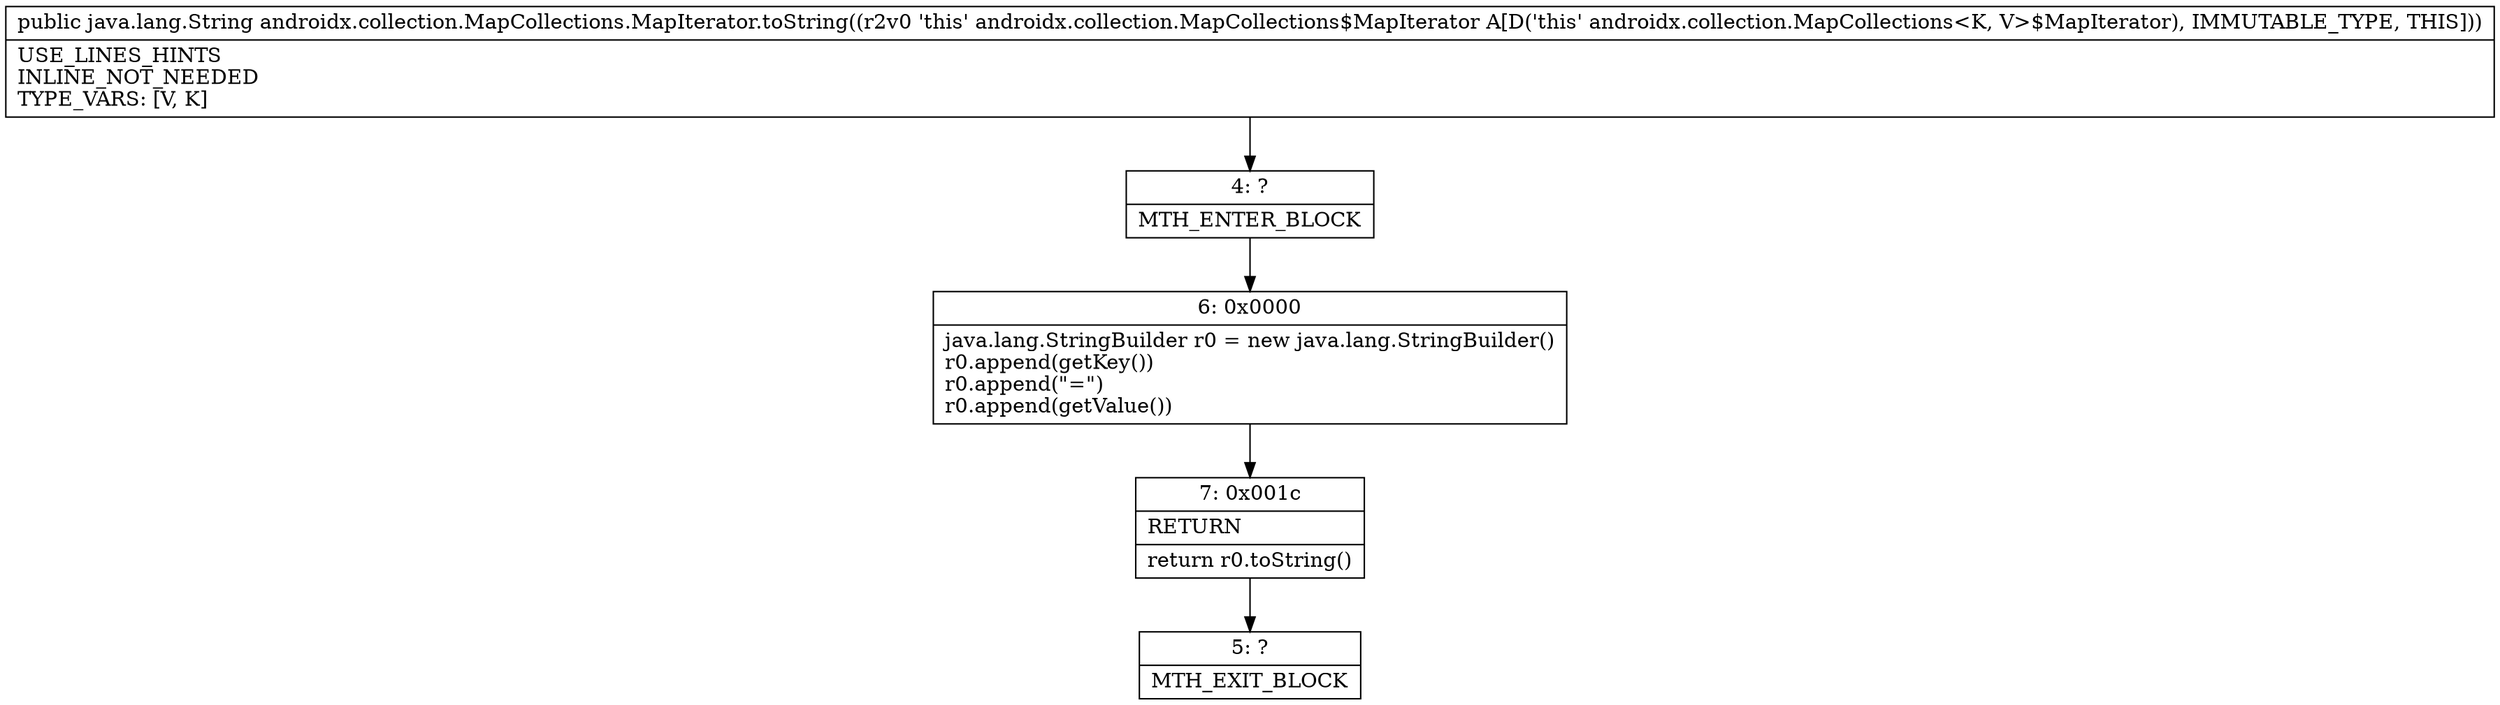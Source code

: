 digraph "CFG forandroidx.collection.MapCollections.MapIterator.toString()Ljava\/lang\/String;" {
Node_4 [shape=record,label="{4\:\ ?|MTH_ENTER_BLOCK\l}"];
Node_6 [shape=record,label="{6\:\ 0x0000|java.lang.StringBuilder r0 = new java.lang.StringBuilder()\lr0.append(getKey())\lr0.append(\"=\")\lr0.append(getValue())\l}"];
Node_7 [shape=record,label="{7\:\ 0x001c|RETURN\l|return r0.toString()\l}"];
Node_5 [shape=record,label="{5\:\ ?|MTH_EXIT_BLOCK\l}"];
MethodNode[shape=record,label="{public java.lang.String androidx.collection.MapCollections.MapIterator.toString((r2v0 'this' androidx.collection.MapCollections$MapIterator A[D('this' androidx.collection.MapCollections\<K, V\>$MapIterator), IMMUTABLE_TYPE, THIS]))  | USE_LINES_HINTS\lINLINE_NOT_NEEDED\lTYPE_VARS: [V, K]\l}"];
MethodNode -> Node_4;Node_4 -> Node_6;
Node_6 -> Node_7;
Node_7 -> Node_5;
}

